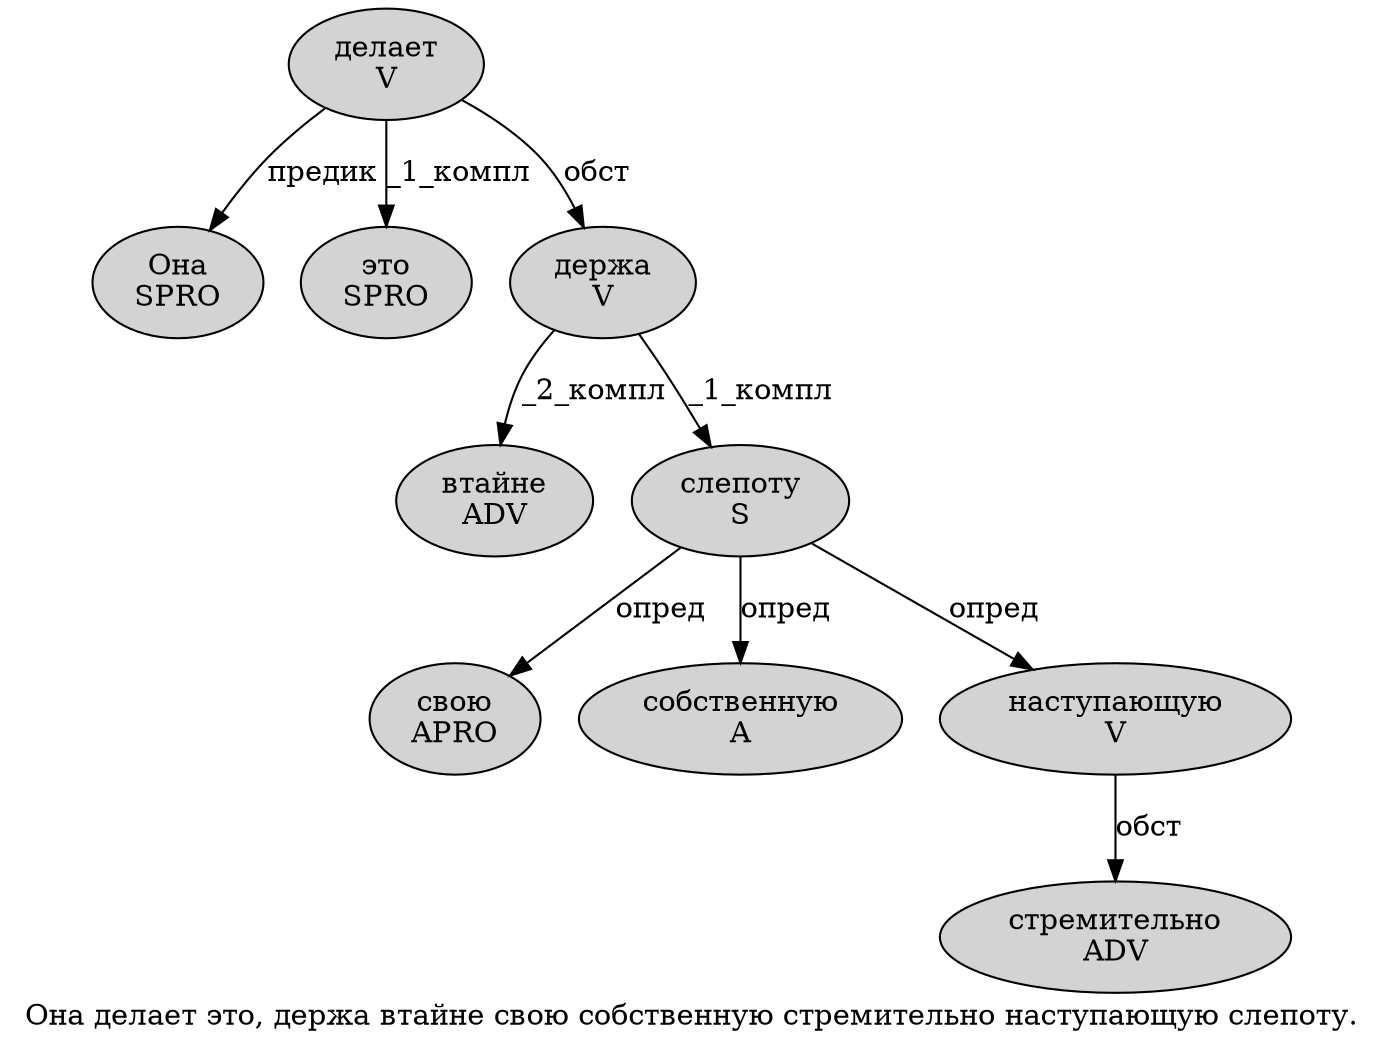 digraph SENTENCE_1807 {
	graph [label="Она делает это, держа втайне свою собственную стремительно наступающую слепоту."]
	node [style=filled]
		0 [label="Она
SPRO" color="" fillcolor=lightgray penwidth=1 shape=ellipse]
		1 [label="делает
V" color="" fillcolor=lightgray penwidth=1 shape=ellipse]
		2 [label="это
SPRO" color="" fillcolor=lightgray penwidth=1 shape=ellipse]
		4 [label="держа
V" color="" fillcolor=lightgray penwidth=1 shape=ellipse]
		5 [label="втайне
ADV" color="" fillcolor=lightgray penwidth=1 shape=ellipse]
		6 [label="свою
APRO" color="" fillcolor=lightgray penwidth=1 shape=ellipse]
		7 [label="собственную
A" color="" fillcolor=lightgray penwidth=1 shape=ellipse]
		8 [label="стремительно
ADV" color="" fillcolor=lightgray penwidth=1 shape=ellipse]
		9 [label="наступающую
V" color="" fillcolor=lightgray penwidth=1 shape=ellipse]
		10 [label="слепоту
S" color="" fillcolor=lightgray penwidth=1 shape=ellipse]
			9 -> 8 [label="обст"]
			1 -> 0 [label="предик"]
			1 -> 2 [label="_1_компл"]
			1 -> 4 [label="обст"]
			4 -> 5 [label="_2_компл"]
			4 -> 10 [label="_1_компл"]
			10 -> 6 [label="опред"]
			10 -> 7 [label="опред"]
			10 -> 9 [label="опред"]
}